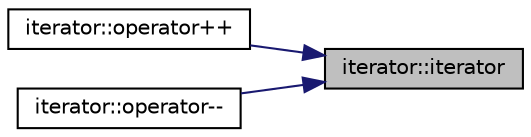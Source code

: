 digraph "iterator::iterator"
{
 // LATEX_PDF_SIZE
  edge [fontname="Helvetica",fontsize="10",labelfontname="Helvetica",labelfontsize="10"];
  node [fontname="Helvetica",fontsize="10",shape=record];
  rankdir="RL";
  Node1 [label="iterator::iterator",height=0.2,width=0.4,color="black", fillcolor="grey75", style="filled", fontcolor="black",tooltip=" "];
  Node1 -> Node2 [dir="back",color="midnightblue",fontsize="10",style="solid",fontname="Helvetica"];
  Node2 [label="iterator::operator++",height=0.2,width=0.4,color="black", fillcolor="white", style="filled",URL="$classiterator.html#aee23ee83b4ada171ef7b5d84023a9a86",tooltip="it++;"];
  Node1 -> Node3 [dir="back",color="midnightblue",fontsize="10",style="solid",fontname="Helvetica"];
  Node3 [label="iterator::operator--",height=0.2,width=0.4,color="black", fillcolor="white", style="filled",URL="$classiterator.html#a9501235536f007529e2c7f0977869791",tooltip="–it;"];
}
